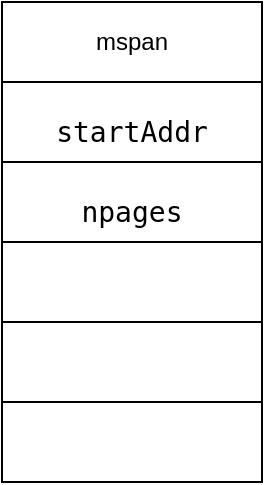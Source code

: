 <mxfile version="14.5.1" type="device"><diagram id="_p0rVhM-P548ETNBW0-4" name="第 1 页"><mxGraphModel dx="1422" dy="822" grid="1" gridSize="10" guides="1" tooltips="1" connect="1" arrows="1" fold="1" page="1" pageScale="1" pageWidth="827" pageHeight="1169" math="0" shadow="0"><root><mxCell id="0"/><mxCell id="1" parent="0"/><mxCell id="vicB4f6MnsWVvD0kYgCz-1" value="" style="shape=table;html=1;whiteSpace=wrap;startSize=0;container=1;collapsible=0;childLayout=tableLayout;" vertex="1" parent="1"><mxGeometry x="550" y="320" width="130" height="240" as="geometry"/></mxCell><mxCell id="vicB4f6MnsWVvD0kYgCz-2" value="" style="shape=partialRectangle;html=1;whiteSpace=wrap;collapsible=0;dropTarget=0;pointerEvents=0;fillColor=none;top=0;left=0;bottom=0;right=0;points=[[0,0.5],[1,0.5]];portConstraint=eastwest;" vertex="1" parent="vicB4f6MnsWVvD0kYgCz-1"><mxGeometry width="130" height="40" as="geometry"/></mxCell><mxCell id="vicB4f6MnsWVvD0kYgCz-3" value="mspan" style="shape=partialRectangle;html=1;whiteSpace=wrap;connectable=0;overflow=hidden;fillColor=none;top=0;left=0;bottom=0;right=0;" vertex="1" parent="vicB4f6MnsWVvD0kYgCz-2"><mxGeometry width="130" height="40" as="geometry"/></mxCell><mxCell id="vicB4f6MnsWVvD0kYgCz-4" value="" style="shape=partialRectangle;html=1;whiteSpace=wrap;collapsible=0;dropTarget=0;pointerEvents=0;fillColor=none;top=0;left=0;bottom=0;right=0;points=[[0,0.5],[1,0.5]];portConstraint=eastwest;" vertex="1" parent="vicB4f6MnsWVvD0kYgCz-1"><mxGeometry y="40" width="130" height="40" as="geometry"/></mxCell><mxCell id="vicB4f6MnsWVvD0kYgCz-5" value="&lt;pre style=&quot;background-color: #ffffff ; color: #080808 ; font-family: &amp;#34;source code pro semibold&amp;#34; , monospace ; font-size: 10.5pt&quot;&gt;&lt;span style=&quot;color: #000000&quot;&gt;startAddr&lt;/span&gt;&lt;/pre&gt;" style="shape=partialRectangle;html=1;whiteSpace=wrap;connectable=0;overflow=hidden;fillColor=none;top=0;left=0;bottom=0;right=0;" vertex="1" parent="vicB4f6MnsWVvD0kYgCz-4"><mxGeometry width="130" height="40" as="geometry"/></mxCell><mxCell id="vicB4f6MnsWVvD0kYgCz-6" value="" style="shape=partialRectangle;html=1;whiteSpace=wrap;collapsible=0;dropTarget=0;pointerEvents=0;fillColor=none;top=0;left=0;bottom=0;right=0;points=[[0,0.5],[1,0.5]];portConstraint=eastwest;" vertex="1" parent="vicB4f6MnsWVvD0kYgCz-1"><mxGeometry y="80" width="130" height="40" as="geometry"/></mxCell><mxCell id="vicB4f6MnsWVvD0kYgCz-7" value="&lt;pre style=&quot;background-color: #ffffff ; color: #080808 ; font-family: &amp;#34;source code pro semibold&amp;#34; , monospace ; font-size: 10.5pt&quot;&gt;&lt;span style=&quot;color: #000000&quot;&gt;npages&lt;/span&gt;&lt;/pre&gt;" style="shape=partialRectangle;html=1;whiteSpace=wrap;connectable=0;overflow=hidden;fillColor=none;top=0;left=0;bottom=0;right=0;" vertex="1" parent="vicB4f6MnsWVvD0kYgCz-6"><mxGeometry width="130" height="40" as="geometry"/></mxCell><mxCell id="vicB4f6MnsWVvD0kYgCz-8" value="" style="shape=partialRectangle;html=1;whiteSpace=wrap;collapsible=0;dropTarget=0;pointerEvents=0;fillColor=none;top=0;left=0;bottom=0;right=0;points=[[0,0.5],[1,0.5]];portConstraint=eastwest;" vertex="1" parent="vicB4f6MnsWVvD0kYgCz-1"><mxGeometry y="120" width="130" height="40" as="geometry"/></mxCell><mxCell id="vicB4f6MnsWVvD0kYgCz-9" value="" style="shape=partialRectangle;html=1;whiteSpace=wrap;connectable=0;overflow=hidden;fillColor=none;top=0;left=0;bottom=0;right=0;" vertex="1" parent="vicB4f6MnsWVvD0kYgCz-8"><mxGeometry width="130" height="40" as="geometry"/></mxCell><mxCell id="vicB4f6MnsWVvD0kYgCz-10" value="" style="shape=partialRectangle;html=1;whiteSpace=wrap;collapsible=0;dropTarget=0;pointerEvents=0;fillColor=none;top=0;left=0;bottom=0;right=0;points=[[0,0.5],[1,0.5]];portConstraint=eastwest;" vertex="1" parent="vicB4f6MnsWVvD0kYgCz-1"><mxGeometry y="160" width="130" height="40" as="geometry"/></mxCell><mxCell id="vicB4f6MnsWVvD0kYgCz-11" value="" style="shape=partialRectangle;html=1;whiteSpace=wrap;connectable=0;overflow=hidden;fillColor=none;top=0;left=0;bottom=0;right=0;" vertex="1" parent="vicB4f6MnsWVvD0kYgCz-10"><mxGeometry width="130" height="40" as="geometry"/></mxCell><mxCell id="vicB4f6MnsWVvD0kYgCz-12" value="" style="shape=partialRectangle;html=1;whiteSpace=wrap;collapsible=0;dropTarget=0;pointerEvents=0;fillColor=none;top=0;left=0;bottom=0;right=0;points=[[0,0.5],[1,0.5]];portConstraint=eastwest;" vertex="1" parent="vicB4f6MnsWVvD0kYgCz-1"><mxGeometry y="200" width="130" height="40" as="geometry"/></mxCell><mxCell id="vicB4f6MnsWVvD0kYgCz-13" value="" style="shape=partialRectangle;html=1;whiteSpace=wrap;connectable=0;overflow=hidden;fillColor=none;top=0;left=0;bottom=0;right=0;" vertex="1" parent="vicB4f6MnsWVvD0kYgCz-12"><mxGeometry width="130" height="40" as="geometry"/></mxCell></root></mxGraphModel></diagram></mxfile>